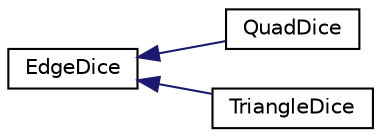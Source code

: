 digraph G
{
  edge [fontname="Helvetica",fontsize="10",labelfontname="Helvetica",labelfontsize="10"];
  node [fontname="Helvetica",fontsize="10",shape=record];
  rankdir=LR;
  Node1 [label="EdgeDice",height=0.2,width=0.4,color="black", fillcolor="white", style="filled",URL="$d9/d5e/classEdgeDice.html"];
  Node1 -> Node2 [dir=back,color="midnightblue",fontsize="10",style="solid",fontname="Helvetica"];
  Node2 [label="QuadDice",height=0.2,width=0.4,color="black", fillcolor="white", style="filled",URL="$d6/d3f/classQuadDice.html"];
  Node1 -> Node3 [dir=back,color="midnightblue",fontsize="10",style="solid",fontname="Helvetica"];
  Node3 [label="TriangleDice",height=0.2,width=0.4,color="black", fillcolor="white", style="filled",URL="$d1/d2f/classTriangleDice.html"];
}
